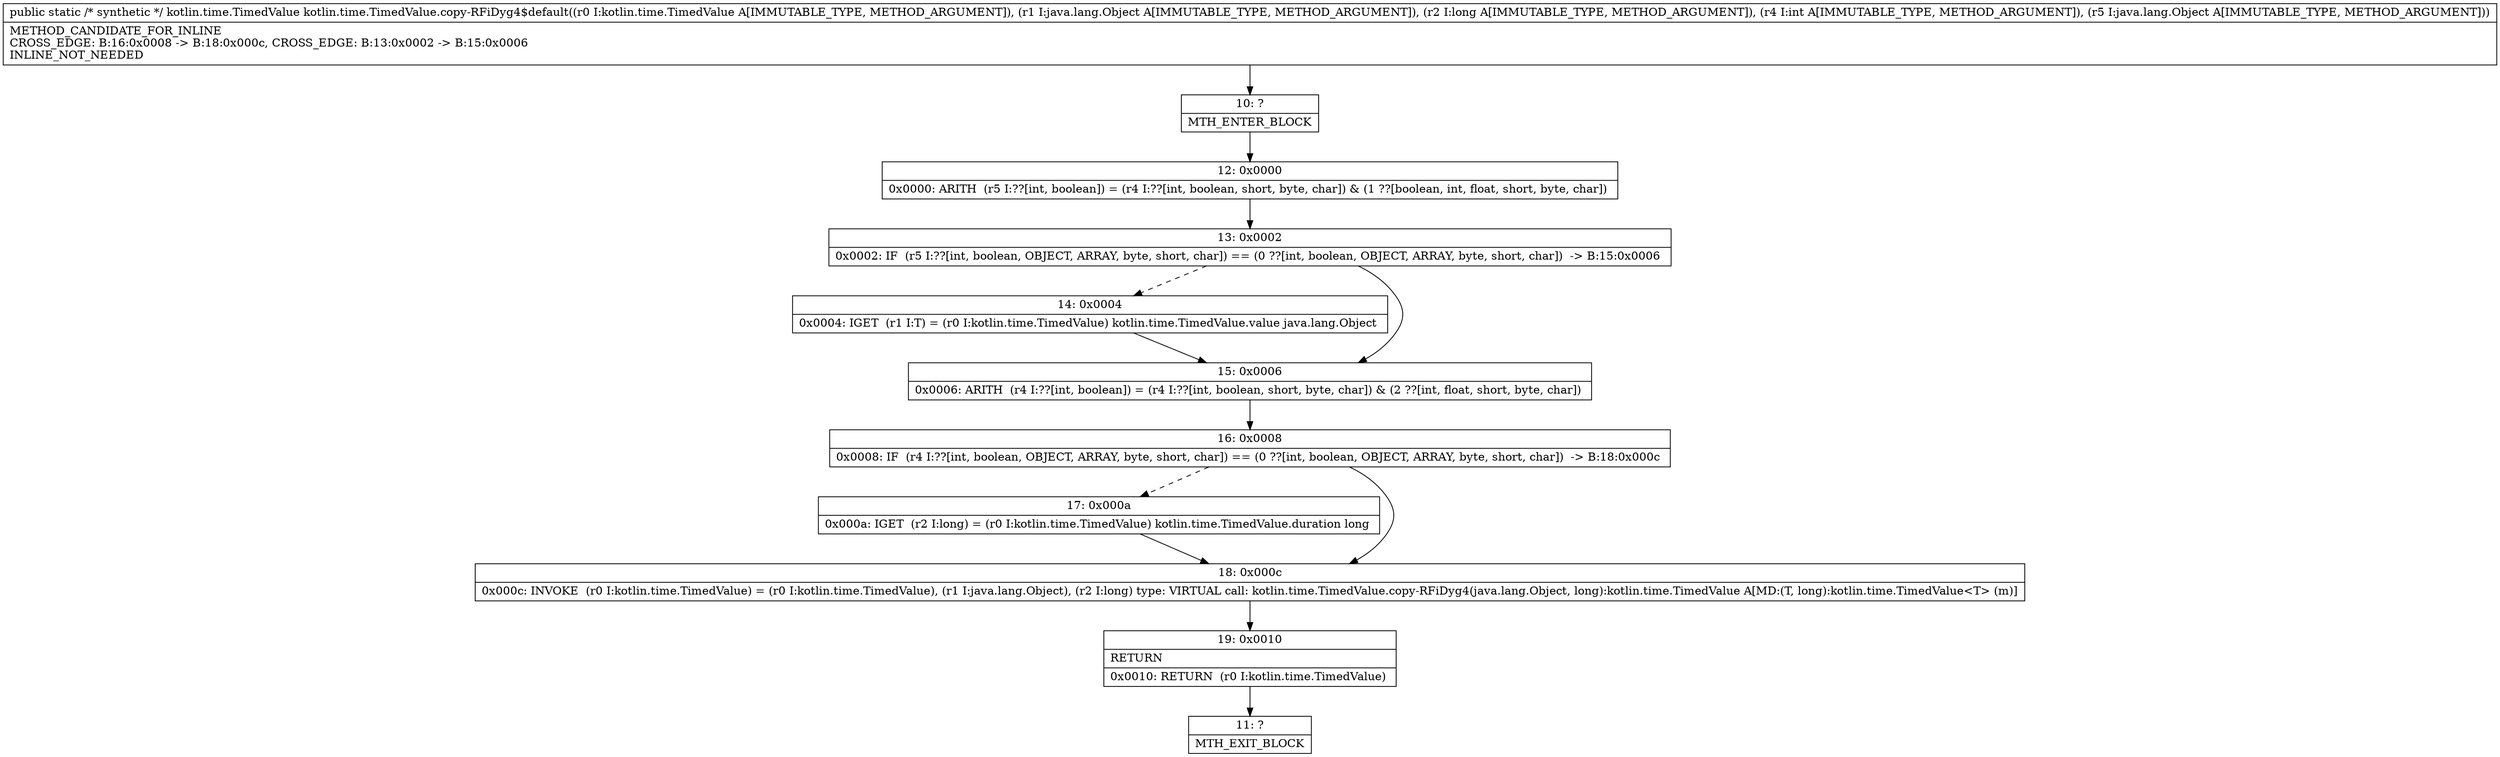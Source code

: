 digraph "CFG forkotlin.time.TimedValue.copy\-RFiDyg4$default(Lkotlin\/time\/TimedValue;Ljava\/lang\/Object;JILjava\/lang\/Object;)Lkotlin\/time\/TimedValue;" {
Node_10 [shape=record,label="{10\:\ ?|MTH_ENTER_BLOCK\l}"];
Node_12 [shape=record,label="{12\:\ 0x0000|0x0000: ARITH  (r5 I:??[int, boolean]) = (r4 I:??[int, boolean, short, byte, char]) & (1 ??[boolean, int, float, short, byte, char]) \l}"];
Node_13 [shape=record,label="{13\:\ 0x0002|0x0002: IF  (r5 I:??[int, boolean, OBJECT, ARRAY, byte, short, char]) == (0 ??[int, boolean, OBJECT, ARRAY, byte, short, char])  \-\> B:15:0x0006 \l}"];
Node_14 [shape=record,label="{14\:\ 0x0004|0x0004: IGET  (r1 I:T) = (r0 I:kotlin.time.TimedValue) kotlin.time.TimedValue.value java.lang.Object \l}"];
Node_15 [shape=record,label="{15\:\ 0x0006|0x0006: ARITH  (r4 I:??[int, boolean]) = (r4 I:??[int, boolean, short, byte, char]) & (2 ??[int, float, short, byte, char]) \l}"];
Node_16 [shape=record,label="{16\:\ 0x0008|0x0008: IF  (r4 I:??[int, boolean, OBJECT, ARRAY, byte, short, char]) == (0 ??[int, boolean, OBJECT, ARRAY, byte, short, char])  \-\> B:18:0x000c \l}"];
Node_17 [shape=record,label="{17\:\ 0x000a|0x000a: IGET  (r2 I:long) = (r0 I:kotlin.time.TimedValue) kotlin.time.TimedValue.duration long \l}"];
Node_18 [shape=record,label="{18\:\ 0x000c|0x000c: INVOKE  (r0 I:kotlin.time.TimedValue) = (r0 I:kotlin.time.TimedValue), (r1 I:java.lang.Object), (r2 I:long) type: VIRTUAL call: kotlin.time.TimedValue.copy\-RFiDyg4(java.lang.Object, long):kotlin.time.TimedValue A[MD:(T, long):kotlin.time.TimedValue\<T\> (m)]\l}"];
Node_19 [shape=record,label="{19\:\ 0x0010|RETURN\l|0x0010: RETURN  (r0 I:kotlin.time.TimedValue) \l}"];
Node_11 [shape=record,label="{11\:\ ?|MTH_EXIT_BLOCK\l}"];
MethodNode[shape=record,label="{public static \/* synthetic *\/ kotlin.time.TimedValue kotlin.time.TimedValue.copy\-RFiDyg4$default((r0 I:kotlin.time.TimedValue A[IMMUTABLE_TYPE, METHOD_ARGUMENT]), (r1 I:java.lang.Object A[IMMUTABLE_TYPE, METHOD_ARGUMENT]), (r2 I:long A[IMMUTABLE_TYPE, METHOD_ARGUMENT]), (r4 I:int A[IMMUTABLE_TYPE, METHOD_ARGUMENT]), (r5 I:java.lang.Object A[IMMUTABLE_TYPE, METHOD_ARGUMENT]))  | METHOD_CANDIDATE_FOR_INLINE\lCROSS_EDGE: B:16:0x0008 \-\> B:18:0x000c, CROSS_EDGE: B:13:0x0002 \-\> B:15:0x0006\lINLINE_NOT_NEEDED\l}"];
MethodNode -> Node_10;Node_10 -> Node_12;
Node_12 -> Node_13;
Node_13 -> Node_14[style=dashed];
Node_13 -> Node_15;
Node_14 -> Node_15;
Node_15 -> Node_16;
Node_16 -> Node_17[style=dashed];
Node_16 -> Node_18;
Node_17 -> Node_18;
Node_18 -> Node_19;
Node_19 -> Node_11;
}

